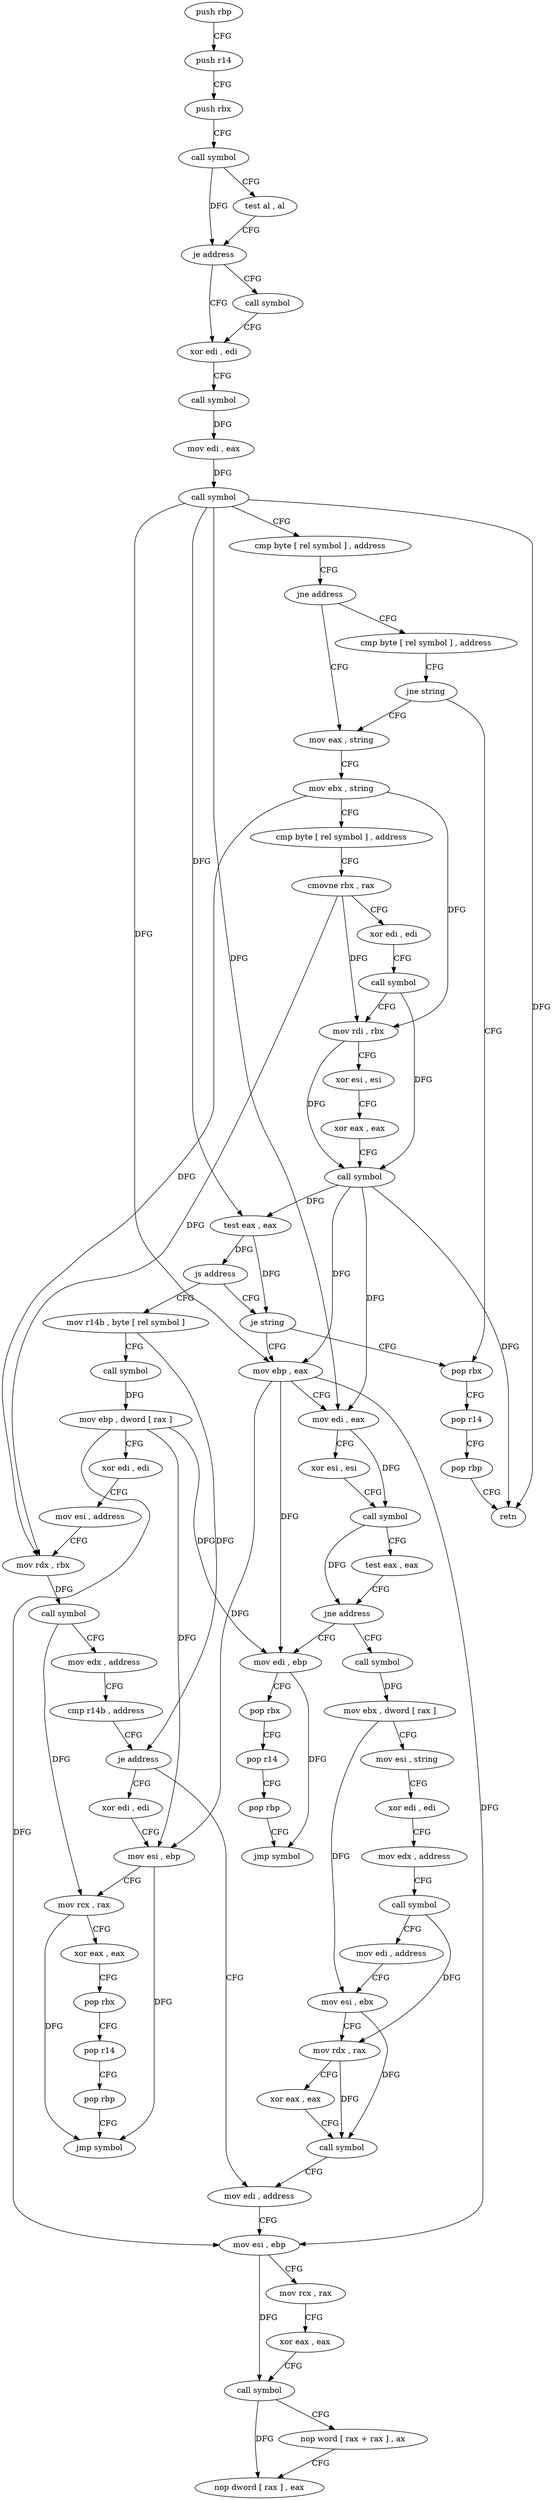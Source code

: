 digraph "func" {
"4210624" [label = "push rbp" ]
"4210625" [label = "push r14" ]
"4210627" [label = "push rbx" ]
"4210628" [label = "call symbol" ]
"4210633" [label = "test al , al" ]
"4210635" [label = "je address" ]
"4210642" [label = "xor edi , edi" ]
"4210637" [label = "call symbol" ]
"4210644" [label = "call symbol" ]
"4210649" [label = "mov edi , eax" ]
"4210651" [label = "call symbol" ]
"4210656" [label = "cmp byte [ rel symbol ] , address" ]
"4210663" [label = "jne address" ]
"4210674" [label = "mov eax , string" ]
"4210665" [label = "cmp byte [ rel symbol ] , address" ]
"4210679" [label = "mov ebx , string" ]
"4210684" [label = "cmp byte [ rel symbol ] , address" ]
"4210691" [label = "cmovne rbx , rax" ]
"4210695" [label = "xor edi , edi" ]
"4210697" [label = "call symbol" ]
"4210702" [label = "mov rdi , rbx" ]
"4210705" [label = "xor esi , esi" ]
"4210707" [label = "xor eax , eax" ]
"4210709" [label = "call symbol" ]
"4210714" [label = "test eax , eax" ]
"4210716" [label = "js address" ]
"4210751" [label = "mov r14b , byte [ rel symbol ]" ]
"4210718" [label = "je string" ]
"4210672" [label = "jne string" ]
"4210746" [label = "pop rbx" ]
"4210758" [label = "call symbol" ]
"4210763" [label = "mov ebp , dword [ rax ]" ]
"4210765" [label = "xor edi , edi" ]
"4210767" [label = "mov esi , address" ]
"4210772" [label = "mov rdx , rbx" ]
"4210775" [label = "call symbol" ]
"4210780" [label = "mov edx , address" ]
"4210785" [label = "cmp r14b , address" ]
"4210789" [label = "je address" ]
"4210850" [label = "mov edi , address" ]
"4210791" [label = "xor edi , edi" ]
"4210720" [label = "mov ebp , eax" ]
"4210747" [label = "pop r14" ]
"4210749" [label = "pop rbp" ]
"4210750" [label = "retn" ]
"4210855" [label = "mov esi , ebp" ]
"4210857" [label = "mov rcx , rax" ]
"4210860" [label = "xor eax , eax" ]
"4210862" [label = "call symbol" ]
"4210867" [label = "nop word [ rax + rax ] , ax" ]
"4210877" [label = "nop dword [ rax ] , eax" ]
"4210793" [label = "mov esi , ebp" ]
"4210795" [label = "mov rcx , rax" ]
"4210798" [label = "xor eax , eax" ]
"4210800" [label = "pop rbx" ]
"4210801" [label = "pop r14" ]
"4210803" [label = "pop rbp" ]
"4210804" [label = "jmp symbol" ]
"4210722" [label = "mov edi , eax" ]
"4210724" [label = "xor esi , esi" ]
"4210726" [label = "call symbol" ]
"4210731" [label = "test eax , eax" ]
"4210733" [label = "jne address" ]
"4210809" [label = "call symbol" ]
"4210735" [label = "mov edi , ebp" ]
"4210814" [label = "mov ebx , dword [ rax ]" ]
"4210816" [label = "mov esi , string" ]
"4210821" [label = "xor edi , edi" ]
"4210823" [label = "mov edx , address" ]
"4210828" [label = "call symbol" ]
"4210833" [label = "mov edi , address" ]
"4210838" [label = "mov esi , ebx" ]
"4210840" [label = "mov rdx , rax" ]
"4210843" [label = "xor eax , eax" ]
"4210845" [label = "call symbol" ]
"4210737" [label = "pop rbx" ]
"4210738" [label = "pop r14" ]
"4210740" [label = "pop rbp" ]
"4210741" [label = "jmp symbol" ]
"4210624" -> "4210625" [ label = "CFG" ]
"4210625" -> "4210627" [ label = "CFG" ]
"4210627" -> "4210628" [ label = "CFG" ]
"4210628" -> "4210633" [ label = "CFG" ]
"4210628" -> "4210635" [ label = "DFG" ]
"4210633" -> "4210635" [ label = "CFG" ]
"4210635" -> "4210642" [ label = "CFG" ]
"4210635" -> "4210637" [ label = "CFG" ]
"4210642" -> "4210644" [ label = "CFG" ]
"4210637" -> "4210642" [ label = "CFG" ]
"4210644" -> "4210649" [ label = "DFG" ]
"4210649" -> "4210651" [ label = "DFG" ]
"4210651" -> "4210656" [ label = "CFG" ]
"4210651" -> "4210714" [ label = "DFG" ]
"4210651" -> "4210750" [ label = "DFG" ]
"4210651" -> "4210720" [ label = "DFG" ]
"4210651" -> "4210722" [ label = "DFG" ]
"4210656" -> "4210663" [ label = "CFG" ]
"4210663" -> "4210674" [ label = "CFG" ]
"4210663" -> "4210665" [ label = "CFG" ]
"4210674" -> "4210679" [ label = "CFG" ]
"4210665" -> "4210672" [ label = "CFG" ]
"4210679" -> "4210684" [ label = "CFG" ]
"4210679" -> "4210702" [ label = "DFG" ]
"4210679" -> "4210772" [ label = "DFG" ]
"4210684" -> "4210691" [ label = "CFG" ]
"4210691" -> "4210695" [ label = "CFG" ]
"4210691" -> "4210702" [ label = "DFG" ]
"4210691" -> "4210772" [ label = "DFG" ]
"4210695" -> "4210697" [ label = "CFG" ]
"4210697" -> "4210702" [ label = "CFG" ]
"4210697" -> "4210709" [ label = "DFG" ]
"4210702" -> "4210705" [ label = "CFG" ]
"4210702" -> "4210709" [ label = "DFG" ]
"4210705" -> "4210707" [ label = "CFG" ]
"4210707" -> "4210709" [ label = "CFG" ]
"4210709" -> "4210714" [ label = "DFG" ]
"4210709" -> "4210750" [ label = "DFG" ]
"4210709" -> "4210720" [ label = "DFG" ]
"4210709" -> "4210722" [ label = "DFG" ]
"4210714" -> "4210716" [ label = "DFG" ]
"4210714" -> "4210718" [ label = "DFG" ]
"4210716" -> "4210751" [ label = "CFG" ]
"4210716" -> "4210718" [ label = "CFG" ]
"4210751" -> "4210758" [ label = "CFG" ]
"4210751" -> "4210789" [ label = "DFG" ]
"4210718" -> "4210746" [ label = "CFG" ]
"4210718" -> "4210720" [ label = "CFG" ]
"4210672" -> "4210746" [ label = "CFG" ]
"4210672" -> "4210674" [ label = "CFG" ]
"4210746" -> "4210747" [ label = "CFG" ]
"4210758" -> "4210763" [ label = "DFG" ]
"4210763" -> "4210765" [ label = "CFG" ]
"4210763" -> "4210855" [ label = "DFG" ]
"4210763" -> "4210793" [ label = "DFG" ]
"4210763" -> "4210735" [ label = "DFG" ]
"4210765" -> "4210767" [ label = "CFG" ]
"4210767" -> "4210772" [ label = "CFG" ]
"4210772" -> "4210775" [ label = "DFG" ]
"4210775" -> "4210780" [ label = "CFG" ]
"4210775" -> "4210795" [ label = "DFG" ]
"4210780" -> "4210785" [ label = "CFG" ]
"4210785" -> "4210789" [ label = "CFG" ]
"4210789" -> "4210850" [ label = "CFG" ]
"4210789" -> "4210791" [ label = "CFG" ]
"4210850" -> "4210855" [ label = "CFG" ]
"4210791" -> "4210793" [ label = "CFG" ]
"4210720" -> "4210722" [ label = "CFG" ]
"4210720" -> "4210855" [ label = "DFG" ]
"4210720" -> "4210793" [ label = "DFG" ]
"4210720" -> "4210735" [ label = "DFG" ]
"4210747" -> "4210749" [ label = "CFG" ]
"4210749" -> "4210750" [ label = "CFG" ]
"4210855" -> "4210857" [ label = "CFG" ]
"4210855" -> "4210862" [ label = "DFG" ]
"4210857" -> "4210860" [ label = "CFG" ]
"4210860" -> "4210862" [ label = "CFG" ]
"4210862" -> "4210867" [ label = "CFG" ]
"4210862" -> "4210877" [ label = "DFG" ]
"4210867" -> "4210877" [ label = "CFG" ]
"4210793" -> "4210795" [ label = "CFG" ]
"4210793" -> "4210804" [ label = "DFG" ]
"4210795" -> "4210798" [ label = "CFG" ]
"4210795" -> "4210804" [ label = "DFG" ]
"4210798" -> "4210800" [ label = "CFG" ]
"4210800" -> "4210801" [ label = "CFG" ]
"4210801" -> "4210803" [ label = "CFG" ]
"4210803" -> "4210804" [ label = "CFG" ]
"4210722" -> "4210724" [ label = "CFG" ]
"4210722" -> "4210726" [ label = "DFG" ]
"4210724" -> "4210726" [ label = "CFG" ]
"4210726" -> "4210731" [ label = "CFG" ]
"4210726" -> "4210733" [ label = "DFG" ]
"4210731" -> "4210733" [ label = "CFG" ]
"4210733" -> "4210809" [ label = "CFG" ]
"4210733" -> "4210735" [ label = "CFG" ]
"4210809" -> "4210814" [ label = "DFG" ]
"4210735" -> "4210737" [ label = "CFG" ]
"4210735" -> "4210741" [ label = "DFG" ]
"4210814" -> "4210816" [ label = "CFG" ]
"4210814" -> "4210838" [ label = "DFG" ]
"4210816" -> "4210821" [ label = "CFG" ]
"4210821" -> "4210823" [ label = "CFG" ]
"4210823" -> "4210828" [ label = "CFG" ]
"4210828" -> "4210833" [ label = "CFG" ]
"4210828" -> "4210840" [ label = "DFG" ]
"4210833" -> "4210838" [ label = "CFG" ]
"4210838" -> "4210840" [ label = "CFG" ]
"4210838" -> "4210845" [ label = "DFG" ]
"4210840" -> "4210843" [ label = "CFG" ]
"4210840" -> "4210845" [ label = "DFG" ]
"4210843" -> "4210845" [ label = "CFG" ]
"4210845" -> "4210850" [ label = "CFG" ]
"4210737" -> "4210738" [ label = "CFG" ]
"4210738" -> "4210740" [ label = "CFG" ]
"4210740" -> "4210741" [ label = "CFG" ]
}
